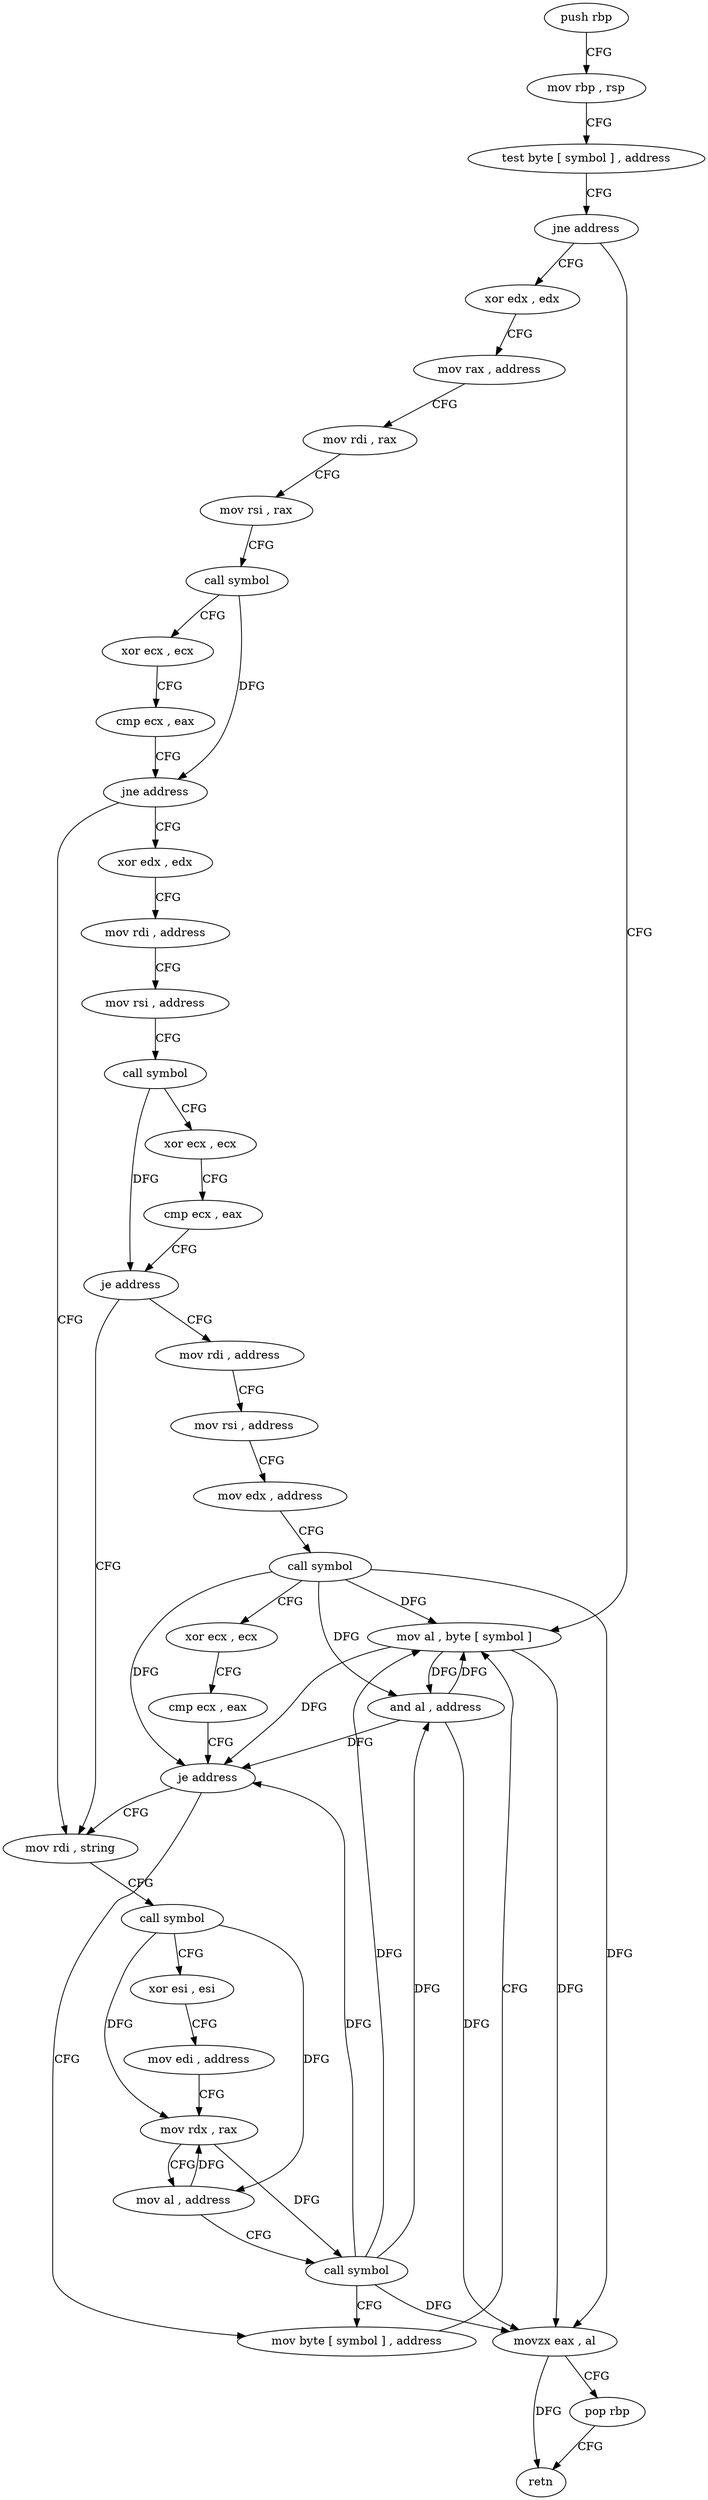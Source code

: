 digraph "func" {
"4285792" [label = "push rbp" ]
"4285793" [label = "mov rbp , rsp" ]
"4285796" [label = "test byte [ symbol ] , address" ]
"4285804" [label = "jne address" ]
"4285960" [label = "mov al , byte [ symbol ]" ]
"4285810" [label = "xor edx , edx" ]
"4285967" [label = "and al , address" ]
"4285969" [label = "movzx eax , al" ]
"4285972" [label = "pop rbp" ]
"4285973" [label = "retn" ]
"4285812" [label = "mov rax , address" ]
"4285822" [label = "mov rdi , rax" ]
"4285825" [label = "mov rsi , rax" ]
"4285828" [label = "call symbol" ]
"4285833" [label = "xor ecx , ecx" ]
"4285835" [label = "cmp ecx , eax" ]
"4285837" [label = "jne address" ]
"4285920" [label = "mov rdi , string" ]
"4285843" [label = "xor edx , edx" ]
"4285930" [label = "call symbol" ]
"4285935" [label = "xor esi , esi" ]
"4285937" [label = "mov edi , address" ]
"4285942" [label = "mov rdx , rax" ]
"4285945" [label = "mov al , address" ]
"4285947" [label = "call symbol" ]
"4285952" [label = "mov byte [ symbol ] , address" ]
"4285845" [label = "mov rdi , address" ]
"4285855" [label = "mov rsi , address" ]
"4285865" [label = "call symbol" ]
"4285870" [label = "xor ecx , ecx" ]
"4285872" [label = "cmp ecx , eax" ]
"4285874" [label = "je address" ]
"4285880" [label = "mov rdi , address" ]
"4285890" [label = "mov rsi , address" ]
"4285900" [label = "mov edx , address" ]
"4285905" [label = "call symbol" ]
"4285910" [label = "xor ecx , ecx" ]
"4285912" [label = "cmp ecx , eax" ]
"4285914" [label = "je address" ]
"4285792" -> "4285793" [ label = "CFG" ]
"4285793" -> "4285796" [ label = "CFG" ]
"4285796" -> "4285804" [ label = "CFG" ]
"4285804" -> "4285960" [ label = "CFG" ]
"4285804" -> "4285810" [ label = "CFG" ]
"4285960" -> "4285967" [ label = "DFG" ]
"4285960" -> "4285969" [ label = "DFG" ]
"4285960" -> "4285914" [ label = "DFG" ]
"4285810" -> "4285812" [ label = "CFG" ]
"4285967" -> "4285969" [ label = "DFG" ]
"4285967" -> "4285960" [ label = "DFG" ]
"4285967" -> "4285914" [ label = "DFG" ]
"4285969" -> "4285972" [ label = "CFG" ]
"4285969" -> "4285973" [ label = "DFG" ]
"4285972" -> "4285973" [ label = "CFG" ]
"4285812" -> "4285822" [ label = "CFG" ]
"4285822" -> "4285825" [ label = "CFG" ]
"4285825" -> "4285828" [ label = "CFG" ]
"4285828" -> "4285833" [ label = "CFG" ]
"4285828" -> "4285837" [ label = "DFG" ]
"4285833" -> "4285835" [ label = "CFG" ]
"4285835" -> "4285837" [ label = "CFG" ]
"4285837" -> "4285920" [ label = "CFG" ]
"4285837" -> "4285843" [ label = "CFG" ]
"4285920" -> "4285930" [ label = "CFG" ]
"4285843" -> "4285845" [ label = "CFG" ]
"4285930" -> "4285935" [ label = "CFG" ]
"4285930" -> "4285942" [ label = "DFG" ]
"4285930" -> "4285945" [ label = "DFG" ]
"4285935" -> "4285937" [ label = "CFG" ]
"4285937" -> "4285942" [ label = "CFG" ]
"4285942" -> "4285945" [ label = "CFG" ]
"4285942" -> "4285947" [ label = "DFG" ]
"4285945" -> "4285947" [ label = "CFG" ]
"4285945" -> "4285942" [ label = "DFG" ]
"4285947" -> "4285952" [ label = "CFG" ]
"4285947" -> "4285960" [ label = "DFG" ]
"4285947" -> "4285967" [ label = "DFG" ]
"4285947" -> "4285969" [ label = "DFG" ]
"4285947" -> "4285914" [ label = "DFG" ]
"4285952" -> "4285960" [ label = "CFG" ]
"4285845" -> "4285855" [ label = "CFG" ]
"4285855" -> "4285865" [ label = "CFG" ]
"4285865" -> "4285870" [ label = "CFG" ]
"4285865" -> "4285874" [ label = "DFG" ]
"4285870" -> "4285872" [ label = "CFG" ]
"4285872" -> "4285874" [ label = "CFG" ]
"4285874" -> "4285920" [ label = "CFG" ]
"4285874" -> "4285880" [ label = "CFG" ]
"4285880" -> "4285890" [ label = "CFG" ]
"4285890" -> "4285900" [ label = "CFG" ]
"4285900" -> "4285905" [ label = "CFG" ]
"4285905" -> "4285910" [ label = "CFG" ]
"4285905" -> "4285960" [ label = "DFG" ]
"4285905" -> "4285967" [ label = "DFG" ]
"4285905" -> "4285969" [ label = "DFG" ]
"4285905" -> "4285914" [ label = "DFG" ]
"4285910" -> "4285912" [ label = "CFG" ]
"4285912" -> "4285914" [ label = "CFG" ]
"4285914" -> "4285952" [ label = "CFG" ]
"4285914" -> "4285920" [ label = "CFG" ]
}
